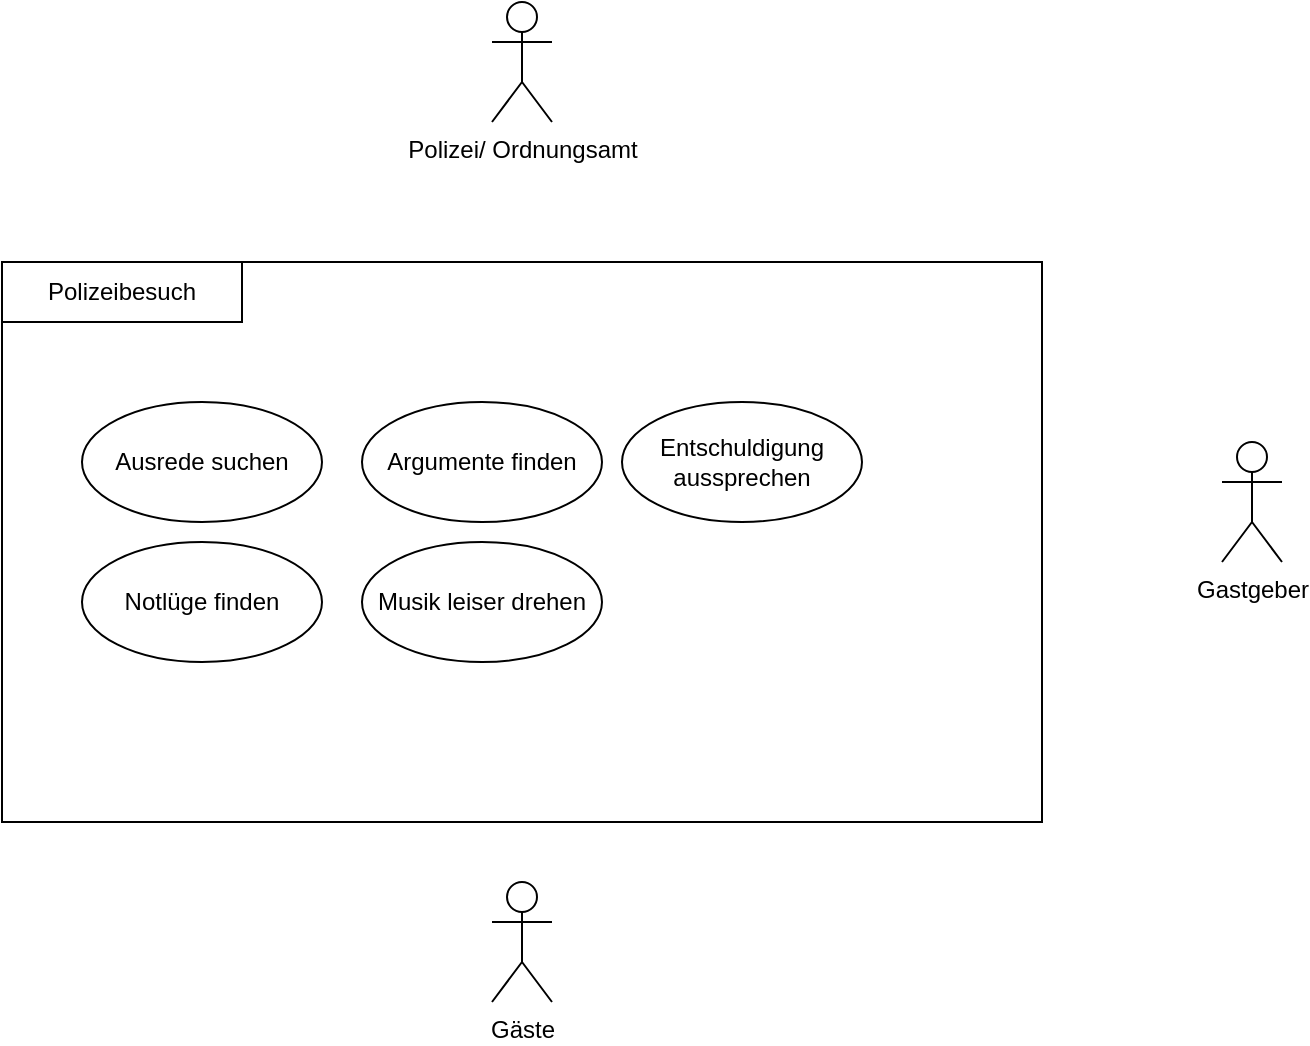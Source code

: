<mxfile version="23.1.5" type="github">
  <diagram name="Seite-1" id="xnRWR5NUrVfUTf_g9c-T">
    <mxGraphModel dx="1534" dy="831" grid="1" gridSize="10" guides="1" tooltips="1" connect="1" arrows="1" fold="1" page="1" pageScale="1" pageWidth="827" pageHeight="1169" math="0" shadow="0">
      <root>
        <mxCell id="0" />
        <mxCell id="1" parent="0" />
        <mxCell id="-e80-26a6NBTzjFX_eVu-1" value="" style="rounded=0;whiteSpace=wrap;html=1;" vertex="1" parent="1">
          <mxGeometry x="80" y="200" width="520" height="280" as="geometry" />
        </mxCell>
        <mxCell id="-e80-26a6NBTzjFX_eVu-2" value="Polizeibesuch" style="rounded=0;whiteSpace=wrap;html=1;" vertex="1" parent="1">
          <mxGeometry x="80" y="200" width="120" height="30" as="geometry" />
        </mxCell>
        <mxCell id="-e80-26a6NBTzjFX_eVu-7" value="Polizei/ Ordnungsamt" style="shape=umlActor;verticalLabelPosition=bottom;verticalAlign=top;html=1;" vertex="1" parent="1">
          <mxGeometry x="325" y="70" width="30" height="60" as="geometry" />
        </mxCell>
        <mxCell id="-e80-26a6NBTzjFX_eVu-13" value="Gastgeber" style="shape=umlActor;verticalLabelPosition=bottom;verticalAlign=top;html=1;" vertex="1" parent="1">
          <mxGeometry x="690" y="290" width="30" height="60" as="geometry" />
        </mxCell>
        <mxCell id="-e80-26a6NBTzjFX_eVu-14" value="Gäste" style="shape=umlActor;verticalLabelPosition=bottom;verticalAlign=top;html=1;" vertex="1" parent="1">
          <mxGeometry x="325" y="510" width="30" height="60" as="geometry" />
        </mxCell>
        <mxCell id="-e80-26a6NBTzjFX_eVu-15" value="Ausrede suchen" style="ellipse;whiteSpace=wrap;html=1;" vertex="1" parent="1">
          <mxGeometry x="120" y="270" width="120" height="60" as="geometry" />
        </mxCell>
        <mxCell id="-e80-26a6NBTzjFX_eVu-16" value="Notlüge finden" style="ellipse;whiteSpace=wrap;html=1;" vertex="1" parent="1">
          <mxGeometry x="120" y="340" width="120" height="60" as="geometry" />
        </mxCell>
        <mxCell id="-e80-26a6NBTzjFX_eVu-17" value="Argumente finden" style="ellipse;whiteSpace=wrap;html=1;" vertex="1" parent="1">
          <mxGeometry x="260" y="270" width="120" height="60" as="geometry" />
        </mxCell>
        <mxCell id="-e80-26a6NBTzjFX_eVu-18" value="Musik leiser drehen" style="ellipse;whiteSpace=wrap;html=1;" vertex="1" parent="1">
          <mxGeometry x="260" y="340" width="120" height="60" as="geometry" />
        </mxCell>
        <mxCell id="-e80-26a6NBTzjFX_eVu-19" value="Entschuldigung aussprechen" style="ellipse;whiteSpace=wrap;html=1;" vertex="1" parent="1">
          <mxGeometry x="390" y="270" width="120" height="60" as="geometry" />
        </mxCell>
      </root>
    </mxGraphModel>
  </diagram>
</mxfile>
